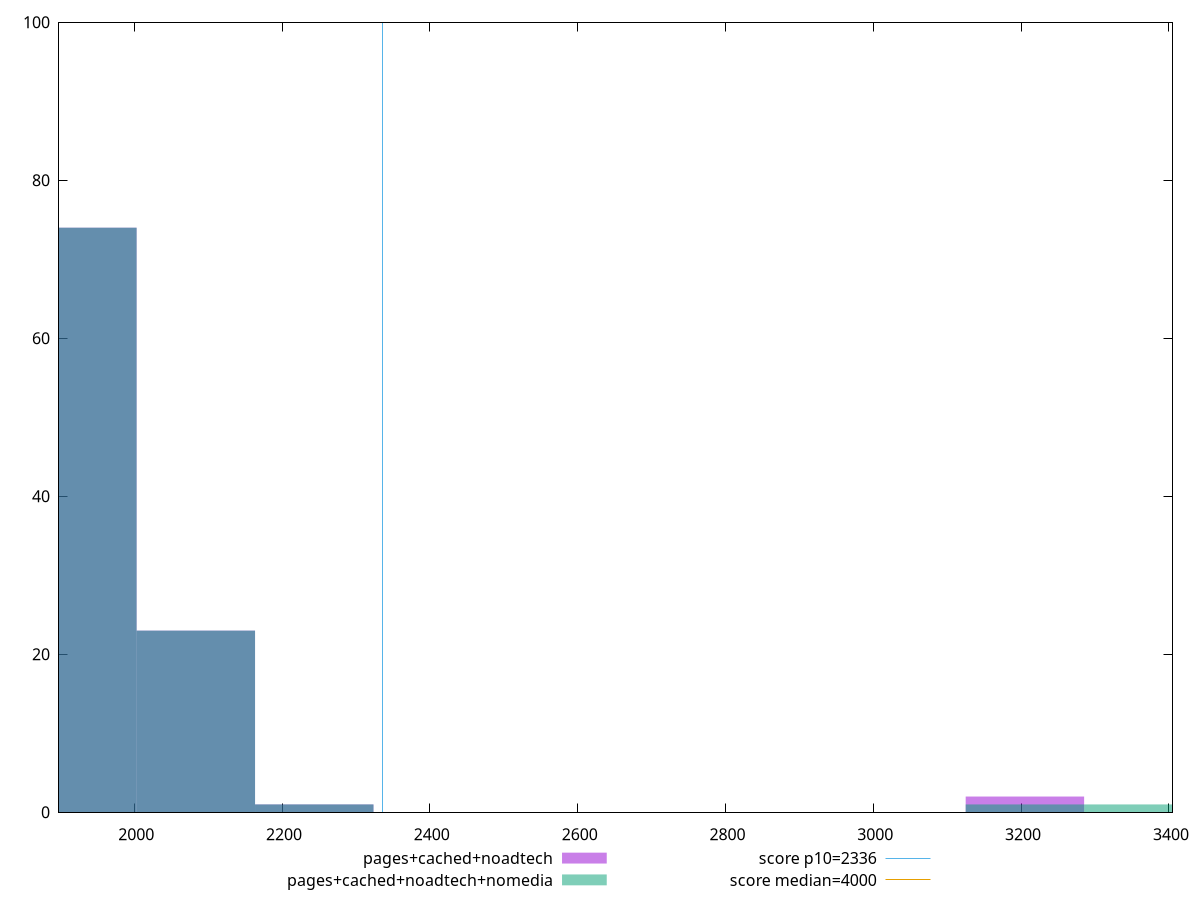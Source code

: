 reset

$pagesCachedNoadtech <<EOF
3205.122357110071 2
1923.0734142660424 74
2083.329532121546 23
2243.5856499770493 1
EOF

$pagesCachedNoadtechNomedia <<EOF
3365.3784749655742 1
3205.122357110071 1
1923.0734142660424 74
2243.5856499770493 1
2083.329532121546 23
EOF

set key outside below
set boxwidth 160.25611785550353
set xrange [1898.2045000000003:3404.8194999999987]
set yrange [0:100]
set trange [0:100]
set style fill transparent solid 0.5 noborder

set parametric
set terminal svg size 640, 500 enhanced background rgb 'white'
set output "report_00017_2021-02-10T15-08-03.406Z/first-contentful-paint/comparison/histogram/2_vs_3.svg"

plot $pagesCachedNoadtech title "pages+cached+noadtech" with boxes, \
     $pagesCachedNoadtechNomedia title "pages+cached+noadtech+nomedia" with boxes, \
     2336,t title "score p10=2336", \
     4000,t title "score median=4000"

reset
